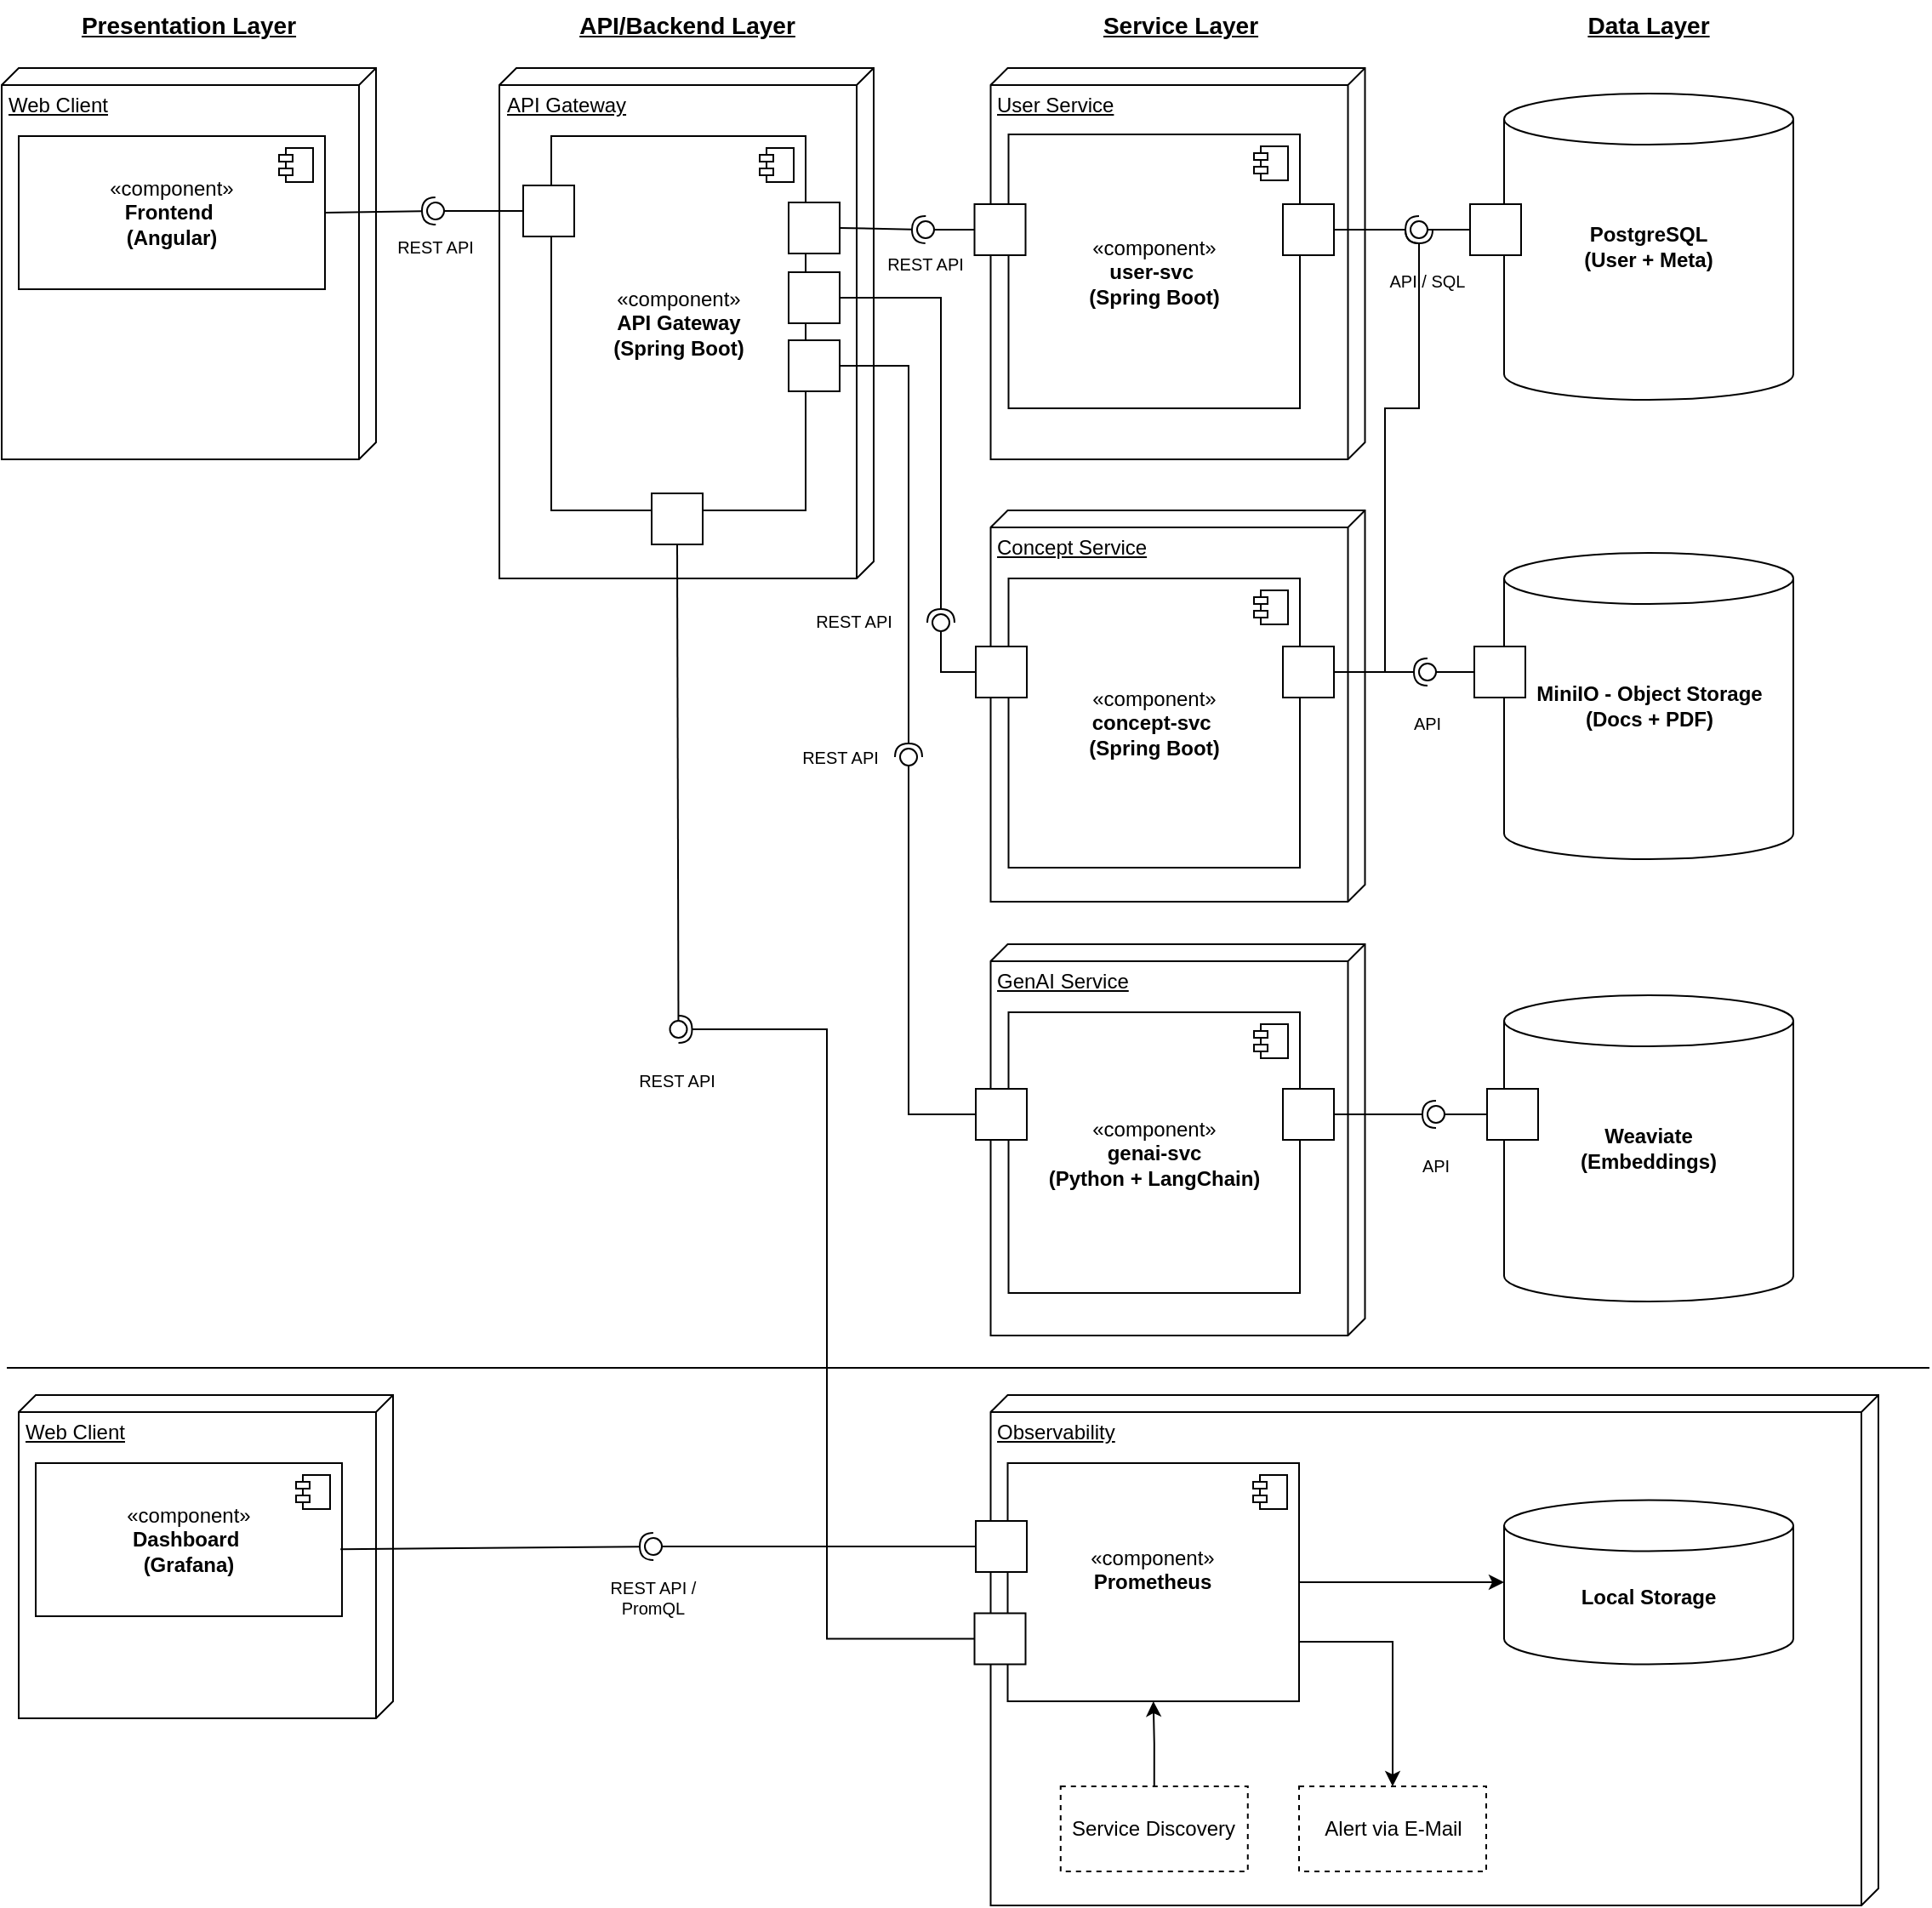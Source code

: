 <mxfile version="27.0.5">
  <diagram name="Page-1" id="fPoC88xPCAZj_TJpCa2J">
    <mxGraphModel dx="1792" dy="1126" grid="1" gridSize="10" guides="1" tooltips="1" connect="1" arrows="1" fold="1" page="1" pageScale="1" pageWidth="827" pageHeight="1169" math="0" shadow="0">
      <root>
        <mxCell id="0" />
        <mxCell id="1" parent="0" />
        <mxCell id="poFbC_PhifQRq4bTyjj9-23" value="Web Client" style="verticalAlign=top;align=left;spacingTop=8;spacingLeft=2;spacingRight=12;shape=cube;size=10;direction=south;fontStyle=4;html=1;whiteSpace=wrap;" vertex="1" parent="1">
          <mxGeometry x="17" y="40" width="220" height="230" as="geometry" />
        </mxCell>
        <mxCell id="poFbC_PhifQRq4bTyjj9-21" value="«component»&lt;br&gt;&lt;b&gt;Frontend&amp;nbsp;&lt;/b&gt;&lt;div&gt;&lt;b&gt;(Angular)&lt;/b&gt;&lt;/div&gt;" style="html=1;dropTarget=0;whiteSpace=wrap;" vertex="1" parent="1">
          <mxGeometry x="27" y="80" width="180" height="90" as="geometry" />
        </mxCell>
        <mxCell id="poFbC_PhifQRq4bTyjj9-22" value="" style="shape=module;jettyWidth=8;jettyHeight=4;" vertex="1" parent="poFbC_PhifQRq4bTyjj9-21">
          <mxGeometry x="1" width="20" height="20" relative="1" as="geometry">
            <mxPoint x="-27" y="7" as="offset" />
          </mxGeometry>
        </mxCell>
        <mxCell id="poFbC_PhifQRq4bTyjj9-27" value="API Gateway" style="verticalAlign=top;align=left;spacingTop=8;spacingLeft=2;spacingRight=12;shape=cube;size=10;direction=south;fontStyle=4;html=1;whiteSpace=wrap;" vertex="1" parent="1">
          <mxGeometry x="309.5" y="40" width="220" height="300" as="geometry" />
        </mxCell>
        <mxCell id="poFbC_PhifQRq4bTyjj9-28" value="«component»&lt;br&gt;&lt;b&gt;API Gateway&lt;/b&gt;&lt;div&gt;&lt;b&gt;(Spring Boot)&lt;/b&gt;&lt;/div&gt;" style="html=1;dropTarget=0;whiteSpace=wrap;" vertex="1" parent="1">
          <mxGeometry x="340" y="80" width="149.5" height="220" as="geometry" />
        </mxCell>
        <mxCell id="poFbC_PhifQRq4bTyjj9-29" value="" style="shape=module;jettyWidth=8;jettyHeight=4;" vertex="1" parent="poFbC_PhifQRq4bTyjj9-28">
          <mxGeometry x="1" width="20" height="20" relative="1" as="geometry">
            <mxPoint x="-27" y="7" as="offset" />
          </mxGeometry>
        </mxCell>
        <mxCell id="poFbC_PhifQRq4bTyjj9-30" value="User Service" style="verticalAlign=top;align=left;spacingTop=8;spacingLeft=2;spacingRight=12;shape=cube;size=10;direction=south;fontStyle=4;html=1;whiteSpace=wrap;" vertex="1" parent="1">
          <mxGeometry x="598.25" y="40" width="220" height="230" as="geometry" />
        </mxCell>
        <mxCell id="poFbC_PhifQRq4bTyjj9-33" value="Concept Service" style="verticalAlign=top;align=left;spacingTop=8;spacingLeft=2;spacingRight=12;shape=cube;size=10;direction=south;fontStyle=4;html=1;whiteSpace=wrap;" vertex="1" parent="1">
          <mxGeometry x="598.25" y="300" width="220" height="230" as="geometry" />
        </mxCell>
        <mxCell id="poFbC_PhifQRq4bTyjj9-34" value="«component»&lt;br&gt;&lt;b&gt;concept-svc&amp;nbsp;&lt;/b&gt;&lt;div&gt;&lt;b&gt;(Spring Boot)&lt;/b&gt;&lt;/div&gt;" style="html=1;dropTarget=0;whiteSpace=wrap;" vertex="1" parent="1">
          <mxGeometry x="608.75" y="340" width="171.25" height="170" as="geometry" />
        </mxCell>
        <mxCell id="poFbC_PhifQRq4bTyjj9-35" value="" style="shape=module;jettyWidth=8;jettyHeight=4;" vertex="1" parent="poFbC_PhifQRq4bTyjj9-34">
          <mxGeometry x="1" width="20" height="20" relative="1" as="geometry">
            <mxPoint x="-27" y="7" as="offset" />
          </mxGeometry>
        </mxCell>
        <mxCell id="poFbC_PhifQRq4bTyjj9-36" value="GenAI Service" style="verticalAlign=top;align=left;spacingTop=8;spacingLeft=2;spacingRight=12;shape=cube;size=10;direction=south;fontStyle=4;html=1;whiteSpace=wrap;" vertex="1" parent="1">
          <mxGeometry x="598.25" y="555" width="220" height="230" as="geometry" />
        </mxCell>
        <mxCell id="poFbC_PhifQRq4bTyjj9-37" value="«component»&lt;br&gt;&lt;b&gt;genai-svc&lt;/b&gt;&lt;div&gt;&lt;b&gt;(Python + LangChain)&lt;/b&gt;&lt;/div&gt;" style="html=1;dropTarget=0;whiteSpace=wrap;" vertex="1" parent="1">
          <mxGeometry x="608.75" y="595" width="171.25" height="165" as="geometry" />
        </mxCell>
        <mxCell id="poFbC_PhifQRq4bTyjj9-38" value="" style="shape=module;jettyWidth=8;jettyHeight=4;" vertex="1" parent="poFbC_PhifQRq4bTyjj9-37">
          <mxGeometry x="1" width="20" height="20" relative="1" as="geometry">
            <mxPoint x="-27" y="7" as="offset" />
          </mxGeometry>
        </mxCell>
        <mxCell id="poFbC_PhifQRq4bTyjj9-40" value="«component»&lt;br&gt;&lt;b&gt;user-svc&amp;nbsp;&lt;/b&gt;&lt;div&gt;&lt;b&gt;(Spring Boot)&lt;/b&gt;&lt;/div&gt;" style="html=1;dropTarget=0;whiteSpace=wrap;" vertex="1" parent="1">
          <mxGeometry x="608.75" y="79" width="171.25" height="161" as="geometry" />
        </mxCell>
        <mxCell id="poFbC_PhifQRq4bTyjj9-41" value="" style="shape=module;jettyWidth=8;jettyHeight=4;" vertex="1" parent="poFbC_PhifQRq4bTyjj9-40">
          <mxGeometry x="1" width="20" height="20" relative="1" as="geometry">
            <mxPoint x="-27" y="7" as="offset" />
          </mxGeometry>
        </mxCell>
        <mxCell id="poFbC_PhifQRq4bTyjj9-53" value="" style="ellipse;whiteSpace=wrap;html=1;align=center;aspect=fixed;fillColor=none;strokeColor=none;resizable=0;perimeter=centerPerimeter;rotatable=0;allowArrows=0;points=[];outlineConnect=1;" vertex="1" parent="1">
          <mxGeometry x="279.5" y="150" width="10" height="10" as="geometry" />
        </mxCell>
        <mxCell id="poFbC_PhifQRq4bTyjj9-57" value="" style="html=1;rounded=0;direction=north;flipV=0;flipH=1;" vertex="1" parent="1">
          <mxGeometry x="323.5" y="109" width="30" height="30" as="geometry" />
        </mxCell>
        <mxCell id="poFbC_PhifQRq4bTyjj9-61" value="" style="ellipse;whiteSpace=wrap;html=1;align=center;aspect=fixed;fillColor=none;strokeColor=none;resizable=0;perimeter=centerPerimeter;rotatable=0;allowArrows=0;points=[];outlineConnect=1;" vertex="1" parent="1">
          <mxGeometry x="678.25" y="575" width="10" height="10" as="geometry" />
        </mxCell>
        <mxCell id="poFbC_PhifQRq4bTyjj9-62" value="REST API" style="text;html=1;align=center;verticalAlign=middle;whiteSpace=wrap;rounded=0;fontSize=10;" vertex="1" parent="1">
          <mxGeometry x="241.5" y="130" width="60" height="30" as="geometry" />
        </mxCell>
        <mxCell id="poFbC_PhifQRq4bTyjj9-65" value="" style="html=1;rounded=0;" vertex="1" parent="1">
          <mxGeometry x="479.5" y="119" width="30" height="30" as="geometry" />
        </mxCell>
        <mxCell id="poFbC_PhifQRq4bTyjj9-69" value="" style="html=1;rounded=0;" vertex="1" parent="1">
          <mxGeometry x="479.5" y="160" width="30" height="30" as="geometry" />
        </mxCell>
        <mxCell id="poFbC_PhifQRq4bTyjj9-72" value="" style="html=1;rounded=0;" vertex="1" parent="1">
          <mxGeometry x="479.5" y="200" width="30" height="30" as="geometry" />
        </mxCell>
        <mxCell id="poFbC_PhifQRq4bTyjj9-78" value="" style="ellipse;whiteSpace=wrap;html=1;align=center;aspect=fixed;fillColor=none;strokeColor=none;resizable=0;perimeter=centerPerimeter;rotatable=0;allowArrows=0;points=[];outlineConnect=1;" vertex="1" parent="1">
          <mxGeometry x="266.5" y="120" width="10" height="10" as="geometry" />
        </mxCell>
        <mxCell id="poFbC_PhifQRq4bTyjj9-83" value="" style="html=1;rounded=0;" vertex="1" parent="1">
          <mxGeometry x="589.5" y="640" width="30" height="30" as="geometry" />
        </mxCell>
        <mxCell id="poFbC_PhifQRq4bTyjj9-91" value="" style="rounded=0;orthogonalLoop=1;jettySize=auto;html=1;endArrow=halfCircle;endFill=0;endSize=6;strokeWidth=1;sketch=0;edgeStyle=orthogonalEdgeStyle;exitX=1;exitY=0.5;exitDx=0;exitDy=0;" edge="1" target="poFbC_PhifQRq4bTyjj9-93" parent="1" source="poFbC_PhifQRq4bTyjj9-72">
          <mxGeometry relative="1" as="geometry">
            <mxPoint x="570" y="395" as="sourcePoint" />
          </mxGeometry>
        </mxCell>
        <mxCell id="poFbC_PhifQRq4bTyjj9-92" value="" style="rounded=0;orthogonalLoop=1;jettySize=auto;html=1;endArrow=oval;endFill=0;sketch=0;sourcePerimeterSpacing=0;targetPerimeterSpacing=0;endSize=10;exitX=0;exitY=0.5;exitDx=0;exitDy=0;edgeStyle=orthogonalEdgeStyle;" edge="1" target="poFbC_PhifQRq4bTyjj9-93" parent="1" source="poFbC_PhifQRq4bTyjj9-83">
          <mxGeometry relative="1" as="geometry">
            <mxPoint x="530" y="395" as="sourcePoint" />
            <Array as="points">
              <mxPoint x="550" y="655" />
            </Array>
          </mxGeometry>
        </mxCell>
        <mxCell id="poFbC_PhifQRq4bTyjj9-93" value="" style="ellipse;whiteSpace=wrap;html=1;align=center;aspect=fixed;fillColor=none;strokeColor=none;resizable=0;perimeter=centerPerimeter;rotatable=0;allowArrows=0;points=[];outlineConnect=1;" vertex="1" parent="1">
          <mxGeometry x="545" y="440" width="10" height="10" as="geometry" />
        </mxCell>
        <mxCell id="poFbC_PhifQRq4bTyjj9-94" value="" style="html=1;rounded=0;" vertex="1" parent="1">
          <mxGeometry x="588.75" y="120" width="30" height="30" as="geometry" />
        </mxCell>
        <mxCell id="poFbC_PhifQRq4bTyjj9-95" value="" style="rounded=0;orthogonalLoop=1;jettySize=auto;html=1;endArrow=halfCircle;endFill=0;endSize=6;strokeWidth=1;sketch=0;exitX=1;exitY=0.5;exitDx=0;exitDy=0;" edge="1" target="poFbC_PhifQRq4bTyjj9-97" parent="1" source="poFbC_PhifQRq4bTyjj9-65">
          <mxGeometry relative="1" as="geometry">
            <mxPoint x="570" y="135" as="sourcePoint" />
          </mxGeometry>
        </mxCell>
        <mxCell id="poFbC_PhifQRq4bTyjj9-96" value="" style="rounded=0;orthogonalLoop=1;jettySize=auto;html=1;endArrow=oval;endFill=0;sketch=0;sourcePerimeterSpacing=0;targetPerimeterSpacing=0;endSize=10;exitX=0;exitY=0.5;exitDx=0;exitDy=0;" edge="1" target="poFbC_PhifQRq4bTyjj9-97" parent="1" source="poFbC_PhifQRq4bTyjj9-94">
          <mxGeometry relative="1" as="geometry">
            <mxPoint x="530" y="135" as="sourcePoint" />
          </mxGeometry>
        </mxCell>
        <mxCell id="poFbC_PhifQRq4bTyjj9-97" value="" style="ellipse;whiteSpace=wrap;html=1;align=center;aspect=fixed;fillColor=none;strokeColor=none;resizable=0;perimeter=centerPerimeter;rotatable=0;allowArrows=0;points=[];outlineConnect=1;" vertex="1" parent="1">
          <mxGeometry x="555" y="130" width="10" height="10" as="geometry" />
        </mxCell>
        <mxCell id="poFbC_PhifQRq4bTyjj9-98" value="REST API" style="text;html=1;align=center;verticalAlign=middle;whiteSpace=wrap;rounded=0;fontSize=10;" vertex="1" parent="1">
          <mxGeometry x="529.5" y="140" width="60" height="30" as="geometry" />
        </mxCell>
        <mxCell id="poFbC_PhifQRq4bTyjj9-102" value="" style="html=1;rounded=0;" vertex="1" parent="1">
          <mxGeometry x="589.5" y="380" width="30" height="30" as="geometry" />
        </mxCell>
        <mxCell id="poFbC_PhifQRq4bTyjj9-106" value="" style="rounded=0;orthogonalLoop=1;jettySize=auto;html=1;endArrow=halfCircle;endFill=0;endSize=6;strokeWidth=1;sketch=0;edgeStyle=orthogonalEdgeStyle;exitX=1;exitY=0.5;exitDx=0;exitDy=0;" edge="1" target="poFbC_PhifQRq4bTyjj9-108" parent="1" source="poFbC_PhifQRq4bTyjj9-69">
          <mxGeometry relative="1" as="geometry">
            <mxPoint x="570" y="177.333" as="sourcePoint" />
          </mxGeometry>
        </mxCell>
        <mxCell id="poFbC_PhifQRq4bTyjj9-107" value="" style="rounded=0;orthogonalLoop=1;jettySize=auto;html=1;endArrow=oval;endFill=0;sketch=0;sourcePerimeterSpacing=0;targetPerimeterSpacing=0;endSize=10;exitX=0;exitY=0.5;exitDx=0;exitDy=0;edgeStyle=orthogonalEdgeStyle;" edge="1" target="poFbC_PhifQRq4bTyjj9-108" parent="1" source="poFbC_PhifQRq4bTyjj9-102">
          <mxGeometry relative="1" as="geometry">
            <mxPoint x="549" y="366" as="sourcePoint" />
          </mxGeometry>
        </mxCell>
        <mxCell id="poFbC_PhifQRq4bTyjj9-108" value="" style="ellipse;whiteSpace=wrap;html=1;align=center;aspect=fixed;fillColor=none;strokeColor=none;resizable=0;perimeter=centerPerimeter;rotatable=0;allowArrows=0;points=[];outlineConnect=1;" vertex="1" parent="1">
          <mxGeometry x="564" y="361" width="10" height="10" as="geometry" />
        </mxCell>
        <mxCell id="poFbC_PhifQRq4bTyjj9-110" value="REST API" style="text;html=1;align=center;verticalAlign=middle;whiteSpace=wrap;rounded=0;fontSize=10;" vertex="1" parent="1">
          <mxGeometry x="488" y="350" width="60" height="30" as="geometry" />
        </mxCell>
        <mxCell id="poFbC_PhifQRq4bTyjj9-111" value="REST API" style="text;html=1;align=center;verticalAlign=middle;whiteSpace=wrap;rounded=0;fontSize=10;" vertex="1" parent="1">
          <mxGeometry x="479.5" y="430" width="60" height="30" as="geometry" />
        </mxCell>
        <mxCell id="poFbC_PhifQRq4bTyjj9-117" value="" style="group" vertex="1" connectable="0" parent="1">
          <mxGeometry x="900" y="55" width="170" height="180" as="geometry" />
        </mxCell>
        <mxCell id="poFbC_PhifQRq4bTyjj9-109" value="" style="shape=cylinder3;whiteSpace=wrap;html=1;boundedLbl=1;backgroundOutline=1;size=15;" vertex="1" parent="poFbC_PhifQRq4bTyjj9-117">
          <mxGeometry width="170" height="180" as="geometry" />
        </mxCell>
        <mxCell id="poFbC_PhifQRq4bTyjj9-115" value="&lt;b&gt;PostgreSQL&lt;/b&gt;&lt;div&gt;&lt;b&gt;(User + Meta)&lt;/b&gt;&lt;/div&gt;" style="text;html=1;align=center;verticalAlign=middle;whiteSpace=wrap;rounded=0;" vertex="1" parent="poFbC_PhifQRq4bTyjj9-117">
          <mxGeometry x="45" y="75" width="80" height="30" as="geometry" />
        </mxCell>
        <mxCell id="poFbC_PhifQRq4bTyjj9-137" value="" style="html=1;rounded=0;" vertex="1" parent="poFbC_PhifQRq4bTyjj9-117">
          <mxGeometry x="-20" y="65" width="30" height="30" as="geometry" />
        </mxCell>
        <mxCell id="poFbC_PhifQRq4bTyjj9-118" value="" style="group" vertex="1" connectable="0" parent="1">
          <mxGeometry x="900" y="325" width="190" height="180" as="geometry" />
        </mxCell>
        <mxCell id="poFbC_PhifQRq4bTyjj9-119" value="" style="shape=cylinder3;whiteSpace=wrap;html=1;boundedLbl=1;backgroundOutline=1;size=15;" vertex="1" parent="poFbC_PhifQRq4bTyjj9-118">
          <mxGeometry width="170" height="180" as="geometry" />
        </mxCell>
        <mxCell id="poFbC_PhifQRq4bTyjj9-120" value="&lt;b&gt;MiniIO - Object Storage&lt;/b&gt;&lt;div&gt;&lt;b&gt;(Docs + PDF)&lt;/b&gt;&lt;/div&gt;" style="text;html=1;align=center;verticalAlign=middle;whiteSpace=wrap;rounded=0;" vertex="1" parent="poFbC_PhifQRq4bTyjj9-118">
          <mxGeometry x="12.5" y="75" width="145" height="30" as="geometry" />
        </mxCell>
        <mxCell id="poFbC_PhifQRq4bTyjj9-136" value="" style="html=1;rounded=0;" vertex="1" parent="poFbC_PhifQRq4bTyjj9-118">
          <mxGeometry x="-17.5" y="55" width="30" height="30" as="geometry" />
        </mxCell>
        <mxCell id="poFbC_PhifQRq4bTyjj9-121" value="" style="group" vertex="1" connectable="0" parent="1">
          <mxGeometry x="900" y="585" width="170" height="180" as="geometry" />
        </mxCell>
        <mxCell id="poFbC_PhifQRq4bTyjj9-122" value="" style="shape=cylinder3;whiteSpace=wrap;html=1;boundedLbl=1;backgroundOutline=1;size=15;" vertex="1" parent="poFbC_PhifQRq4bTyjj9-121">
          <mxGeometry width="170" height="180" as="geometry" />
        </mxCell>
        <mxCell id="poFbC_PhifQRq4bTyjj9-123" value="&lt;b&gt;Weaviate&lt;/b&gt;&lt;div&gt;&lt;b&gt;(Embeddings)&lt;/b&gt;&lt;/div&gt;" style="text;html=1;align=center;verticalAlign=middle;whiteSpace=wrap;rounded=0;" vertex="1" parent="poFbC_PhifQRq4bTyjj9-121">
          <mxGeometry x="45" y="75" width="80" height="30" as="geometry" />
        </mxCell>
        <mxCell id="poFbC_PhifQRq4bTyjj9-124" value="" style="html=1;rounded=0;" vertex="1" parent="1">
          <mxGeometry x="770" y="120" width="30" height="30" as="geometry" />
        </mxCell>
        <mxCell id="poFbC_PhifQRq4bTyjj9-125" value="" style="html=1;rounded=0;" vertex="1" parent="1">
          <mxGeometry x="770" y="380" width="30" height="30" as="geometry" />
        </mxCell>
        <mxCell id="poFbC_PhifQRq4bTyjj9-126" value="" style="html=1;rounded=0;" vertex="1" parent="1">
          <mxGeometry x="770" y="640" width="30" height="30" as="geometry" />
        </mxCell>
        <mxCell id="poFbC_PhifQRq4bTyjj9-130" value="" style="rounded=0;orthogonalLoop=1;jettySize=auto;html=1;endArrow=halfCircle;endFill=0;endSize=6;strokeWidth=1;sketch=0;exitX=1;exitY=0.5;exitDx=0;exitDy=0;" edge="1" target="poFbC_PhifQRq4bTyjj9-132" parent="1" source="poFbC_PhifQRq4bTyjj9-126">
          <mxGeometry relative="1" as="geometry">
            <mxPoint x="880" y="655" as="sourcePoint" />
          </mxGeometry>
        </mxCell>
        <mxCell id="poFbC_PhifQRq4bTyjj9-131" value="" style="rounded=0;orthogonalLoop=1;jettySize=auto;html=1;endArrow=oval;endFill=0;sketch=0;sourcePerimeterSpacing=0;targetPerimeterSpacing=0;endSize=10;exitX=0;exitY=0.5;exitDx=0;exitDy=0;" edge="1" target="poFbC_PhifQRq4bTyjj9-132" parent="1" source="poFbC_PhifQRq4bTyjj9-138">
          <mxGeometry relative="1" as="geometry">
            <mxPoint x="860" y="620" as="sourcePoint" />
          </mxGeometry>
        </mxCell>
        <mxCell id="poFbC_PhifQRq4bTyjj9-132" value="" style="ellipse;whiteSpace=wrap;html=1;align=center;aspect=fixed;fillColor=none;strokeColor=none;resizable=0;perimeter=centerPerimeter;rotatable=0;allowArrows=0;points=[];outlineConnect=1;" vertex="1" parent="1">
          <mxGeometry x="855" y="650" width="10" height="10" as="geometry" />
        </mxCell>
        <mxCell id="poFbC_PhifQRq4bTyjj9-133" value="" style="rounded=0;orthogonalLoop=1;jettySize=auto;html=1;endArrow=halfCircle;endFill=0;endSize=6;strokeWidth=1;sketch=0;exitX=1;exitY=0.5;exitDx=0;exitDy=0;" edge="1" target="poFbC_PhifQRq4bTyjj9-135" parent="1" source="poFbC_PhifQRq4bTyjj9-125">
          <mxGeometry relative="1" as="geometry">
            <mxPoint x="880" y="395" as="sourcePoint" />
          </mxGeometry>
        </mxCell>
        <mxCell id="poFbC_PhifQRq4bTyjj9-134" value="" style="rounded=0;orthogonalLoop=1;jettySize=auto;html=1;endArrow=oval;endFill=0;sketch=0;sourcePerimeterSpacing=0;targetPerimeterSpacing=0;endSize=10;exitX=0;exitY=0.5;exitDx=0;exitDy=0;" edge="1" target="poFbC_PhifQRq4bTyjj9-135" parent="1" source="poFbC_PhifQRq4bTyjj9-136">
          <mxGeometry relative="1" as="geometry">
            <mxPoint x="840" y="395" as="sourcePoint" />
            <Array as="points" />
          </mxGeometry>
        </mxCell>
        <mxCell id="poFbC_PhifQRq4bTyjj9-135" value="" style="ellipse;whiteSpace=wrap;html=1;align=center;aspect=fixed;fillColor=none;strokeColor=none;resizable=0;perimeter=centerPerimeter;rotatable=0;allowArrows=0;points=[];outlineConnect=1;" vertex="1" parent="1">
          <mxGeometry x="850" y="390" width="10" height="10" as="geometry" />
        </mxCell>
        <mxCell id="poFbC_PhifQRq4bTyjj9-138" value="" style="html=1;rounded=0;" vertex="1" parent="1">
          <mxGeometry x="890" y="640" width="30" height="30" as="geometry" />
        </mxCell>
        <mxCell id="poFbC_PhifQRq4bTyjj9-139" value="" style="rounded=0;orthogonalLoop=1;jettySize=auto;html=1;endArrow=halfCircle;endFill=0;endSize=6;strokeWidth=1;sketch=0;exitX=1;exitY=0.5;exitDx=0;exitDy=0;" edge="1" target="poFbC_PhifQRq4bTyjj9-141" parent="1" source="poFbC_PhifQRq4bTyjj9-124">
          <mxGeometry relative="1" as="geometry">
            <mxPoint x="865" y="135" as="sourcePoint" />
          </mxGeometry>
        </mxCell>
        <mxCell id="poFbC_PhifQRq4bTyjj9-140" value="" style="rounded=0;orthogonalLoop=1;jettySize=auto;html=1;endArrow=oval;endFill=0;sketch=0;sourcePerimeterSpacing=0;targetPerimeterSpacing=0;endSize=10;exitX=0;exitY=0.5;exitDx=0;exitDy=0;" edge="1" target="poFbC_PhifQRq4bTyjj9-141" parent="1" source="poFbC_PhifQRq4bTyjj9-137">
          <mxGeometry relative="1" as="geometry">
            <mxPoint x="825" y="135" as="sourcePoint" />
          </mxGeometry>
        </mxCell>
        <mxCell id="poFbC_PhifQRq4bTyjj9-141" value="" style="ellipse;whiteSpace=wrap;html=1;align=center;aspect=fixed;fillColor=none;strokeColor=none;resizable=0;perimeter=centerPerimeter;rotatable=0;allowArrows=0;points=[];outlineConnect=1;" vertex="1" parent="1">
          <mxGeometry x="845" y="130" width="10" height="10" as="geometry" />
        </mxCell>
        <mxCell id="poFbC_PhifQRq4bTyjj9-142" value="API / SQL" style="text;html=1;align=center;verticalAlign=middle;whiteSpace=wrap;rounded=0;fontSize=10;" vertex="1" parent="1">
          <mxGeometry x="825" y="150" width="60" height="30" as="geometry" />
        </mxCell>
        <mxCell id="poFbC_PhifQRq4bTyjj9-143" value="API" style="text;html=1;align=center;verticalAlign=middle;whiteSpace=wrap;rounded=0;fontSize=10;" vertex="1" parent="1">
          <mxGeometry x="825" y="410" width="60" height="30" as="geometry" />
        </mxCell>
        <mxCell id="poFbC_PhifQRq4bTyjj9-144" value="API" style="text;html=1;align=center;verticalAlign=middle;whiteSpace=wrap;rounded=0;fontSize=10;" vertex="1" parent="1">
          <mxGeometry x="830" y="670" width="60" height="30" as="geometry" />
        </mxCell>
        <mxCell id="poFbC_PhifQRq4bTyjj9-145" value="Observability" style="verticalAlign=top;align=left;spacingTop=8;spacingLeft=2;spacingRight=12;shape=cube;size=10;direction=south;fontStyle=4;html=1;whiteSpace=wrap;" vertex="1" parent="1">
          <mxGeometry x="598.25" y="820" width="521.75" height="300" as="geometry" />
        </mxCell>
        <mxCell id="poFbC_PhifQRq4bTyjj9-197" style="edgeStyle=orthogonalEdgeStyle;rounded=0;orthogonalLoop=1;jettySize=auto;html=1;exitX=1;exitY=0.75;exitDx=0;exitDy=0;" edge="1" parent="1" source="poFbC_PhifQRq4bTyjj9-146" target="poFbC_PhifQRq4bTyjj9-194">
          <mxGeometry relative="1" as="geometry" />
        </mxCell>
        <mxCell id="poFbC_PhifQRq4bTyjj9-146" value="«component»&lt;br&gt;&lt;div&gt;&lt;b&gt;Prometheus&lt;/b&gt;&lt;/div&gt;&lt;div&gt;&lt;br&gt;&lt;/div&gt;" style="html=1;dropTarget=0;whiteSpace=wrap;" vertex="1" parent="1">
          <mxGeometry x="608.25" y="860" width="171.25" height="140" as="geometry" />
        </mxCell>
        <mxCell id="poFbC_PhifQRq4bTyjj9-147" value="" style="shape=module;jettyWidth=8;jettyHeight=4;" vertex="1" parent="poFbC_PhifQRq4bTyjj9-146">
          <mxGeometry x="1" width="20" height="20" relative="1" as="geometry">
            <mxPoint x="-27" y="7" as="offset" />
          </mxGeometry>
        </mxCell>
        <mxCell id="poFbC_PhifQRq4bTyjj9-148" value="" style="shape=cylinder3;whiteSpace=wrap;html=1;boundedLbl=1;backgroundOutline=1;size=15;" vertex="1" parent="1">
          <mxGeometry x="900" y="881.75" width="170" height="96.5" as="geometry" />
        </mxCell>
        <mxCell id="poFbC_PhifQRq4bTyjj9-157" value="Local Storage" style="text;html=1;align=center;verticalAlign=middle;whiteSpace=wrap;rounded=0;fontStyle=1" vertex="1" parent="1">
          <mxGeometry x="943" y="924" width="84" height="30" as="geometry" />
        </mxCell>
        <mxCell id="poFbC_PhifQRq4bTyjj9-160" value="Web Client" style="verticalAlign=top;align=left;spacingTop=8;spacingLeft=2;spacingRight=12;shape=cube;size=10;direction=south;fontStyle=4;html=1;whiteSpace=wrap;" vertex="1" parent="1">
          <mxGeometry x="27" y="820" width="220" height="190" as="geometry" />
        </mxCell>
        <mxCell id="poFbC_PhifQRq4bTyjj9-161" value="«component»&lt;br&gt;&lt;b&gt;Dashboard&amp;nbsp;&lt;/b&gt;&lt;div&gt;&lt;b&gt;(Grafana)&lt;/b&gt;&lt;/div&gt;" style="html=1;dropTarget=0;whiteSpace=wrap;" vertex="1" parent="1">
          <mxGeometry x="37" y="860" width="180" height="90" as="geometry" />
        </mxCell>
        <mxCell id="poFbC_PhifQRq4bTyjj9-162" value="" style="shape=module;jettyWidth=8;jettyHeight=4;" vertex="1" parent="poFbC_PhifQRq4bTyjj9-161">
          <mxGeometry x="1" width="20" height="20" relative="1" as="geometry">
            <mxPoint x="-27" y="7" as="offset" />
          </mxGeometry>
        </mxCell>
        <mxCell id="poFbC_PhifQRq4bTyjj9-163" value="" style="ellipse;whiteSpace=wrap;html=1;align=center;aspect=fixed;fillColor=none;strokeColor=none;resizable=0;perimeter=centerPerimeter;rotatable=0;allowArrows=0;points=[];outlineConnect=1;" vertex="1" parent="1">
          <mxGeometry x="289.5" y="930" width="10" height="10" as="geometry" />
        </mxCell>
        <mxCell id="poFbC_PhifQRq4bTyjj9-166" value="" style="line;strokeWidth=1;fillColor=none;align=left;verticalAlign=middle;spacingTop=-1;spacingLeft=3;spacingRight=3;rotatable=0;labelPosition=right;points=[];portConstraint=eastwest;strokeColor=inherit;" vertex="1" parent="1">
          <mxGeometry x="20" y="800" width="1130" height="8" as="geometry" />
        </mxCell>
        <mxCell id="poFbC_PhifQRq4bTyjj9-169" value="Presentation Layer" style="text;html=1;align=center;verticalAlign=middle;whiteSpace=wrap;rounded=0;fontStyle=5;fontSize=14;" vertex="1" parent="1">
          <mxGeometry x="57.25" width="139.5" height="30" as="geometry" />
        </mxCell>
        <mxCell id="poFbC_PhifQRq4bTyjj9-171" value="API/Backend Layer" style="text;html=1;align=center;verticalAlign=middle;whiteSpace=wrap;rounded=0;fontStyle=5;fontSize=14;" vertex="1" parent="1">
          <mxGeometry x="349.75" width="139.5" height="30" as="geometry" />
        </mxCell>
        <mxCell id="poFbC_PhifQRq4bTyjj9-172" value="Service Layer" style="text;html=1;align=center;verticalAlign=middle;whiteSpace=wrap;rounded=0;fontStyle=5;fontSize=14;" vertex="1" parent="1">
          <mxGeometry x="640" width="139.5" height="30" as="geometry" />
        </mxCell>
        <mxCell id="poFbC_PhifQRq4bTyjj9-173" value="Data Layer" style="text;html=1;align=center;verticalAlign=middle;whiteSpace=wrap;rounded=0;fontStyle=5;fontSize=14;" vertex="1" parent="1">
          <mxGeometry x="915.25" width="139.5" height="30" as="geometry" />
        </mxCell>
        <mxCell id="poFbC_PhifQRq4bTyjj9-174" style="edgeStyle=orthogonalEdgeStyle;rounded=0;orthogonalLoop=1;jettySize=auto;html=1;exitX=1;exitY=0.5;exitDx=0;exitDy=0;entryX=0;entryY=0.5;entryDx=0;entryDy=0;entryPerimeter=0;" edge="1" parent="1" source="poFbC_PhifQRq4bTyjj9-146" target="poFbC_PhifQRq4bTyjj9-148">
          <mxGeometry relative="1" as="geometry" />
        </mxCell>
        <mxCell id="poFbC_PhifQRq4bTyjj9-178" value="" style="html=1;rounded=0;direction=north;flipV=0;flipH=1;" vertex="1" parent="1">
          <mxGeometry x="589.5" y="894" width="30" height="30" as="geometry" />
        </mxCell>
        <mxCell id="poFbC_PhifQRq4bTyjj9-179" value="" style="rounded=0;orthogonalLoop=1;jettySize=auto;html=1;endArrow=halfCircle;endFill=0;endSize=6;strokeWidth=1;sketch=0;exitX=1;exitY=0.5;exitDx=0;exitDy=0;" edge="1" target="poFbC_PhifQRq4bTyjj9-181" parent="1" source="poFbC_PhifQRq4bTyjj9-21">
          <mxGeometry relative="1" as="geometry">
            <mxPoint x="292" y="124" as="sourcePoint" />
          </mxGeometry>
        </mxCell>
        <mxCell id="poFbC_PhifQRq4bTyjj9-180" value="" style="rounded=0;orthogonalLoop=1;jettySize=auto;html=1;endArrow=oval;endFill=0;sketch=0;sourcePerimeterSpacing=0;targetPerimeterSpacing=0;endSize=10;exitX=0.5;exitY=0;exitDx=0;exitDy=0;" edge="1" target="poFbC_PhifQRq4bTyjj9-181" parent="1" source="poFbC_PhifQRq4bTyjj9-57">
          <mxGeometry relative="1" as="geometry">
            <mxPoint x="252" y="124" as="sourcePoint" />
          </mxGeometry>
        </mxCell>
        <mxCell id="poFbC_PhifQRq4bTyjj9-181" value="" style="ellipse;whiteSpace=wrap;html=1;align=center;aspect=fixed;fillColor=none;strokeColor=none;resizable=0;perimeter=centerPerimeter;rotatable=0;allowArrows=0;points=[];outlineConnect=1;" vertex="1" parent="1">
          <mxGeometry x="267" y="119" width="10" height="10" as="geometry" />
        </mxCell>
        <mxCell id="poFbC_PhifQRq4bTyjj9-182" value="" style="rounded=0;orthogonalLoop=1;jettySize=auto;html=1;endArrow=halfCircle;endFill=0;endSize=6;strokeWidth=1;sketch=0;exitX=0.995;exitY=0.562;exitDx=0;exitDy=0;exitPerimeter=0;" edge="1" target="poFbC_PhifQRq4bTyjj9-184" parent="1" source="poFbC_PhifQRq4bTyjj9-161">
          <mxGeometry relative="1" as="geometry">
            <mxPoint x="420" y="909" as="sourcePoint" />
          </mxGeometry>
        </mxCell>
        <mxCell id="poFbC_PhifQRq4bTyjj9-183" value="" style="rounded=0;orthogonalLoop=1;jettySize=auto;html=1;endArrow=oval;endFill=0;sketch=0;sourcePerimeterSpacing=0;targetPerimeterSpacing=0;endSize=10;exitX=0.5;exitY=0;exitDx=0;exitDy=0;" edge="1" target="poFbC_PhifQRq4bTyjj9-184" parent="1" source="poFbC_PhifQRq4bTyjj9-178">
          <mxGeometry relative="1" as="geometry">
            <mxPoint x="380" y="909" as="sourcePoint" />
          </mxGeometry>
        </mxCell>
        <mxCell id="poFbC_PhifQRq4bTyjj9-184" value="" style="ellipse;whiteSpace=wrap;html=1;align=center;aspect=fixed;fillColor=none;strokeColor=none;resizable=0;perimeter=centerPerimeter;rotatable=0;allowArrows=0;points=[];outlineConnect=1;" vertex="1" parent="1">
          <mxGeometry x="395" y="904" width="10" height="10" as="geometry" />
        </mxCell>
        <mxCell id="poFbC_PhifQRq4bTyjj9-185" value="REST API / PromQL" style="text;html=1;align=center;verticalAlign=middle;whiteSpace=wrap;rounded=0;fontSize=10;" vertex="1" parent="1">
          <mxGeometry x="370" y="924" width="60" height="30" as="geometry" />
        </mxCell>
        <mxCell id="poFbC_PhifQRq4bTyjj9-186" value="" style="html=1;rounded=0;direction=north;flipV=0;flipH=1;" vertex="1" parent="1">
          <mxGeometry x="588.75" y="948.25" width="30" height="30" as="geometry" />
        </mxCell>
        <mxCell id="poFbC_PhifQRq4bTyjj9-187" value="" style="html=1;rounded=0;direction=north;flipV=0;flipH=1;" vertex="1" parent="1">
          <mxGeometry x="399" y="290" width="30" height="30" as="geometry" />
        </mxCell>
        <mxCell id="poFbC_PhifQRq4bTyjj9-189" value="" style="rounded=0;orthogonalLoop=1;jettySize=auto;html=1;endArrow=halfCircle;endFill=0;endSize=6;strokeWidth=1;sketch=0;exitX=0.5;exitY=0;exitDx=0;exitDy=0;edgeStyle=elbowEdgeStyle;" edge="1" target="poFbC_PhifQRq4bTyjj9-191" parent="1" source="poFbC_PhifQRq4bTyjj9-186">
          <mxGeometry relative="1" as="geometry">
            <mxPoint x="440" y="615" as="sourcePoint" />
          </mxGeometry>
        </mxCell>
        <mxCell id="poFbC_PhifQRq4bTyjj9-190" value="" style="rounded=0;orthogonalLoop=1;jettySize=auto;html=1;endArrow=oval;endFill=0;sketch=0;sourcePerimeterSpacing=0;targetPerimeterSpacing=0;endSize=10;exitX=0;exitY=0.5;exitDx=0;exitDy=0;" edge="1" target="poFbC_PhifQRq4bTyjj9-191" parent="1" source="poFbC_PhifQRq4bTyjj9-187">
          <mxGeometry relative="1" as="geometry">
            <mxPoint x="400" y="615" as="sourcePoint" />
          </mxGeometry>
        </mxCell>
        <mxCell id="poFbC_PhifQRq4bTyjj9-191" value="" style="ellipse;whiteSpace=wrap;html=1;align=center;aspect=fixed;fillColor=none;strokeColor=none;resizable=0;perimeter=centerPerimeter;rotatable=0;allowArrows=0;points=[];outlineConnect=1;" vertex="1" parent="1">
          <mxGeometry x="409.75" y="600" width="10" height="10" as="geometry" />
        </mxCell>
        <mxCell id="poFbC_PhifQRq4bTyjj9-192" value="REST API" style="text;html=1;align=center;verticalAlign=middle;whiteSpace=wrap;rounded=0;fontSize=10;" vertex="1" parent="1">
          <mxGeometry x="384" y="620" width="60" height="30" as="geometry" />
        </mxCell>
        <mxCell id="poFbC_PhifQRq4bTyjj9-196" style="edgeStyle=orthogonalEdgeStyle;rounded=0;orthogonalLoop=1;jettySize=auto;html=1;exitX=0.5;exitY=0;exitDx=0;exitDy=0;entryX=0.5;entryY=1;entryDx=0;entryDy=0;" edge="1" parent="1" source="poFbC_PhifQRq4bTyjj9-193" target="poFbC_PhifQRq4bTyjj9-146">
          <mxGeometry relative="1" as="geometry" />
        </mxCell>
        <mxCell id="poFbC_PhifQRq4bTyjj9-193" value="Service Discovery" style="html=1;whiteSpace=wrap;dashed=1;" vertex="1" parent="1">
          <mxGeometry x="639.38" y="1050" width="110" height="50" as="geometry" />
        </mxCell>
        <mxCell id="poFbC_PhifQRq4bTyjj9-194" value="Alert via E-Mail" style="html=1;whiteSpace=wrap;dashed=1;" vertex="1" parent="1">
          <mxGeometry x="779.5" y="1050" width="110" height="50" as="geometry" />
        </mxCell>
        <mxCell id="poFbC_PhifQRq4bTyjj9-203" value="" style="ellipse;whiteSpace=wrap;html=1;align=center;aspect=fixed;fillColor=none;strokeColor=none;resizable=0;perimeter=centerPerimeter;rotatable=0;allowArrows=0;points=[];outlineConnect=1;" vertex="1" parent="1">
          <mxGeometry x="720" y="440" width="10" height="10" as="geometry" />
        </mxCell>
        <mxCell id="poFbC_PhifQRq4bTyjj9-204" style="edgeStyle=orthogonalEdgeStyle;rounded=0;orthogonalLoop=1;jettySize=auto;html=1;exitX=1;exitY=0.5;exitDx=0;exitDy=0;entryX=0.408;entryY=1.075;entryDx=0;entryDy=0;entryPerimeter=0;endArrow=halfCircle;endFill=0;" edge="1" parent="1" source="poFbC_PhifQRq4bTyjj9-125" target="poFbC_PhifQRq4bTyjj9-141">
          <mxGeometry relative="1" as="geometry">
            <Array as="points">
              <mxPoint x="830" y="395" />
              <mxPoint x="830" y="240" />
              <mxPoint x="850" y="240" />
            </Array>
          </mxGeometry>
        </mxCell>
      </root>
    </mxGraphModel>
  </diagram>
</mxfile>
